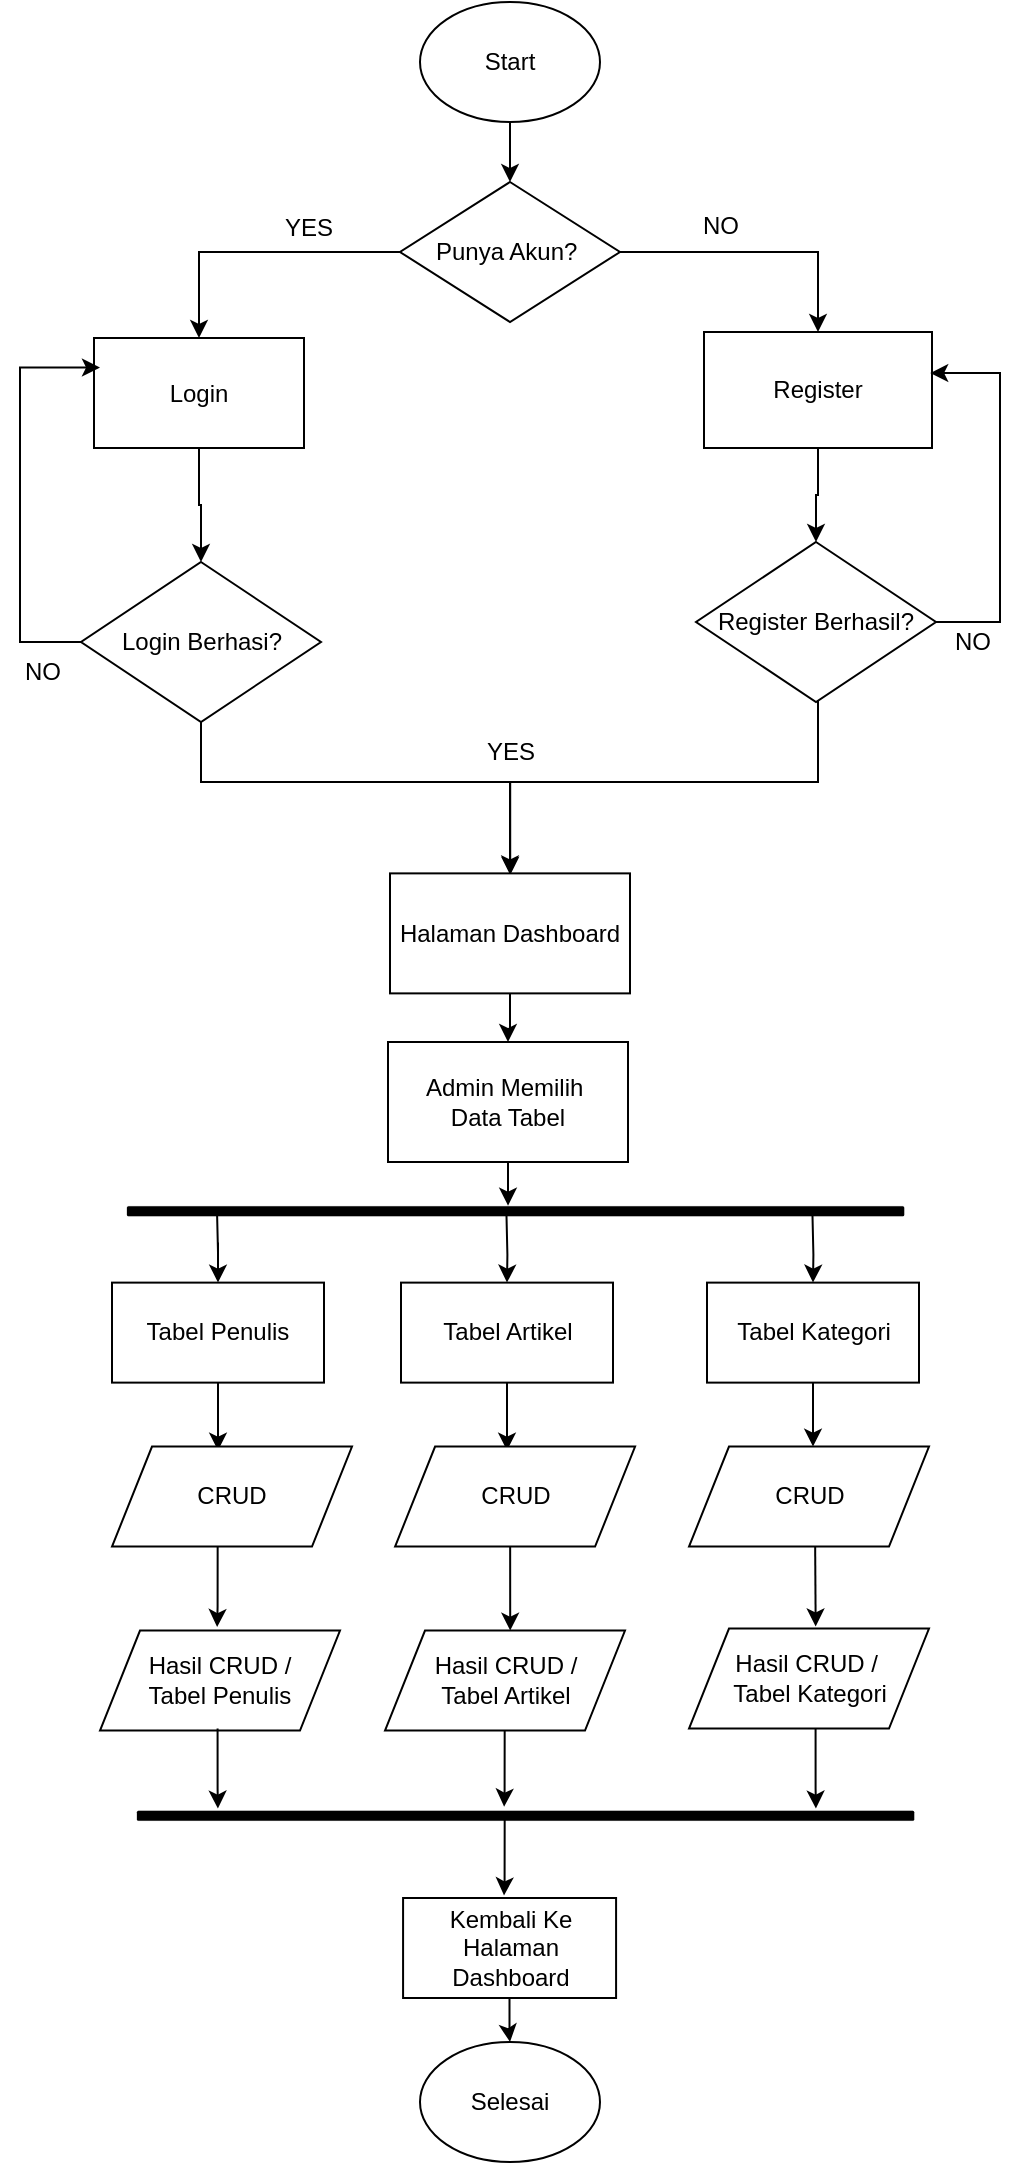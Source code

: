 <mxfile version="24.4.13" type="github">
  <diagram id="C5RBs43oDa-KdzZeNtuy" name="Page-1">
    <mxGraphModel dx="849" dy="531" grid="1" gridSize="10" guides="1" tooltips="1" connect="1" arrows="1" fold="1" page="1" pageScale="1" pageWidth="827" pageHeight="1169" math="0" shadow="0">
      <root>
        <mxCell id="WIyWlLk6GJQsqaUBKTNV-0" />
        <mxCell id="WIyWlLk6GJQsqaUBKTNV-1" parent="WIyWlLk6GJQsqaUBKTNV-0" />
        <mxCell id="f-X-oOXz8kQgfOrzTP2Q-2" value="" style="edgeStyle=orthogonalEdgeStyle;rounded=0;orthogonalLoop=1;jettySize=auto;html=1;" parent="WIyWlLk6GJQsqaUBKTNV-1" source="f-X-oOXz8kQgfOrzTP2Q-0" target="f-X-oOXz8kQgfOrzTP2Q-3" edge="1">
          <mxGeometry relative="1" as="geometry">
            <mxPoint x="335" y="150" as="targetPoint" />
          </mxGeometry>
        </mxCell>
        <mxCell id="f-X-oOXz8kQgfOrzTP2Q-0" value="Start" style="ellipse;whiteSpace=wrap;html=1;" parent="WIyWlLk6GJQsqaUBKTNV-1" vertex="1">
          <mxGeometry x="290" y="50" width="90" height="60" as="geometry" />
        </mxCell>
        <mxCell id="f-X-oOXz8kQgfOrzTP2Q-5" value="" style="edgeStyle=orthogonalEdgeStyle;rounded=0;orthogonalLoop=1;jettySize=auto;html=1;" parent="WIyWlLk6GJQsqaUBKTNV-1" source="f-X-oOXz8kQgfOrzTP2Q-3" target="f-X-oOXz8kQgfOrzTP2Q-4" edge="1">
          <mxGeometry relative="1" as="geometry" />
        </mxCell>
        <mxCell id="f-X-oOXz8kQgfOrzTP2Q-7" value="" style="edgeStyle=orthogonalEdgeStyle;rounded=0;orthogonalLoop=1;jettySize=auto;html=1;" parent="WIyWlLk6GJQsqaUBKTNV-1" source="f-X-oOXz8kQgfOrzTP2Q-3" target="f-X-oOXz8kQgfOrzTP2Q-6" edge="1">
          <mxGeometry relative="1" as="geometry" />
        </mxCell>
        <mxCell id="f-X-oOXz8kQgfOrzTP2Q-3" value="Punya Akun?&amp;nbsp;" style="rhombus;whiteSpace=wrap;html=1;" parent="WIyWlLk6GJQsqaUBKTNV-1" vertex="1">
          <mxGeometry x="280" y="140" width="110" height="70" as="geometry" />
        </mxCell>
        <mxCell id="f-X-oOXz8kQgfOrzTP2Q-21" value="" style="edgeStyle=orthogonalEdgeStyle;rounded=0;orthogonalLoop=1;jettySize=auto;html=1;" parent="WIyWlLk6GJQsqaUBKTNV-1" source="f-X-oOXz8kQgfOrzTP2Q-4" target="WjMMoIh0oMpXKdFlW6NF-5" edge="1">
          <mxGeometry relative="1" as="geometry">
            <mxPoint x="182.5" y="330" as="targetPoint" />
          </mxGeometry>
        </mxCell>
        <mxCell id="f-X-oOXz8kQgfOrzTP2Q-4" value="Login" style="whiteSpace=wrap;html=1;" parent="WIyWlLk6GJQsqaUBKTNV-1" vertex="1">
          <mxGeometry x="127" y="218" width="105" height="55" as="geometry" />
        </mxCell>
        <mxCell id="f-X-oOXz8kQgfOrzTP2Q-11" value="" style="edgeStyle=orthogonalEdgeStyle;rounded=0;orthogonalLoop=1;jettySize=auto;html=1;" parent="WIyWlLk6GJQsqaUBKTNV-1" source="f-X-oOXz8kQgfOrzTP2Q-6" target="WjMMoIh0oMpXKdFlW6NF-4" edge="1">
          <mxGeometry relative="1" as="geometry">
            <mxPoint x="489.485" y="330" as="targetPoint" />
          </mxGeometry>
        </mxCell>
        <mxCell id="f-X-oOXz8kQgfOrzTP2Q-6" value="Register" style="whiteSpace=wrap;html=1;" parent="WIyWlLk6GJQsqaUBKTNV-1" vertex="1">
          <mxGeometry x="432" y="215" width="114" height="58" as="geometry" />
        </mxCell>
        <mxCell id="f-X-oOXz8kQgfOrzTP2Q-8" value="YES" style="text;html=1;align=center;verticalAlign=middle;resizable=0;points=[];autosize=1;strokeColor=none;fillColor=none;" parent="WIyWlLk6GJQsqaUBKTNV-1" vertex="1">
          <mxGeometry x="209" y="148" width="50" height="30" as="geometry" />
        </mxCell>
        <mxCell id="f-X-oOXz8kQgfOrzTP2Q-9" value="NO" style="text;html=1;align=center;verticalAlign=middle;resizable=0;points=[];autosize=1;strokeColor=none;fillColor=none;" parent="WIyWlLk6GJQsqaUBKTNV-1" vertex="1">
          <mxGeometry x="420" y="147" width="40" height="30" as="geometry" />
        </mxCell>
        <mxCell id="f-X-oOXz8kQgfOrzTP2Q-32" style="edgeStyle=orthogonalEdgeStyle;rounded=0;orthogonalLoop=1;jettySize=auto;html=1;exitX=0.48;exitY=0.979;exitDx=0;exitDy=0;exitPerimeter=0;" parent="WIyWlLk6GJQsqaUBKTNV-1" source="WjMMoIh0oMpXKdFlW6NF-4" target="f-X-oOXz8kQgfOrzTP2Q-25" edge="1">
          <mxGeometry relative="1" as="geometry">
            <mxPoint x="489" y="420" as="sourcePoint" />
            <Array as="points">
              <mxPoint x="489" y="398" />
              <mxPoint x="489" y="440" />
              <mxPoint x="335" y="440" />
            </Array>
          </mxGeometry>
        </mxCell>
        <mxCell id="f-X-oOXz8kQgfOrzTP2Q-18" style="edgeStyle=orthogonalEdgeStyle;rounded=0;orthogonalLoop=1;jettySize=auto;html=1;entryX=0.992;entryY=0.354;entryDx=0;entryDy=0;entryPerimeter=0;" parent="WIyWlLk6GJQsqaUBKTNV-1" source="WjMMoIh0oMpXKdFlW6NF-4" target="f-X-oOXz8kQgfOrzTP2Q-6" edge="1">
          <mxGeometry relative="1" as="geometry">
            <Array as="points">
              <mxPoint x="580" y="360" />
              <mxPoint x="580" y="236" />
            </Array>
            <mxPoint x="550" y="360" as="sourcePoint" />
          </mxGeometry>
        </mxCell>
        <mxCell id="f-X-oOXz8kQgfOrzTP2Q-19" value="NO" style="text;html=1;align=center;verticalAlign=middle;resizable=0;points=[];autosize=1;strokeColor=none;fillColor=none;" parent="WIyWlLk6GJQsqaUBKTNV-1" vertex="1">
          <mxGeometry x="546" y="355" width="40" height="30" as="geometry" />
        </mxCell>
        <mxCell id="f-X-oOXz8kQgfOrzTP2Q-22" style="edgeStyle=orthogonalEdgeStyle;rounded=0;orthogonalLoop=1;jettySize=auto;html=1;exitX=0;exitY=0.5;exitDx=0;exitDy=0;entryX=0;entryY=0.25;entryDx=0;entryDy=0;" parent="WIyWlLk6GJQsqaUBKTNV-1" edge="1" source="WjMMoIh0oMpXKdFlW6NF-5">
          <mxGeometry relative="1" as="geometry">
            <mxPoint x="122.5" y="361" as="sourcePoint" />
            <mxPoint x="130" y="232.75" as="targetPoint" />
            <Array as="points">
              <mxPoint x="90" y="370" />
              <mxPoint x="90" y="233" />
            </Array>
          </mxGeometry>
        </mxCell>
        <mxCell id="f-X-oOXz8kQgfOrzTP2Q-29" style="edgeStyle=orthogonalEdgeStyle;rounded=0;orthogonalLoop=1;jettySize=auto;html=1;entryX=0.501;entryY=0.013;entryDx=0;entryDy=0;entryPerimeter=0;exitX=0.5;exitY=1;exitDx=0;exitDy=0;" parent="WIyWlLk6GJQsqaUBKTNV-1" source="WjMMoIh0oMpXKdFlW6NF-5" target="f-X-oOXz8kQgfOrzTP2Q-25" edge="1">
          <mxGeometry relative="1" as="geometry">
            <mxPoint x="180" y="420" as="sourcePoint" />
            <Array as="points">
              <mxPoint x="180" y="410" />
              <mxPoint x="180" y="440" />
              <mxPoint x="335" y="440" />
            </Array>
          </mxGeometry>
        </mxCell>
        <mxCell id="f-X-oOXz8kQgfOrzTP2Q-34" value="" style="edgeStyle=orthogonalEdgeStyle;rounded=0;orthogonalLoop=1;jettySize=auto;html=1;" parent="WIyWlLk6GJQsqaUBKTNV-1" source="f-X-oOXz8kQgfOrzTP2Q-25" target="f-X-oOXz8kQgfOrzTP2Q-33" edge="1">
          <mxGeometry relative="1" as="geometry" />
        </mxCell>
        <mxCell id="f-X-oOXz8kQgfOrzTP2Q-25" value="Halaman Dashboard" style="whiteSpace=wrap;html=1;" parent="WIyWlLk6GJQsqaUBKTNV-1" vertex="1">
          <mxGeometry x="275" y="485.69" width="120" height="60" as="geometry" />
        </mxCell>
        <mxCell id="f-X-oOXz8kQgfOrzTP2Q-30" value="YES" style="text;html=1;align=center;verticalAlign=middle;resizable=0;points=[];autosize=1;strokeColor=none;fillColor=none;" parent="WIyWlLk6GJQsqaUBKTNV-1" vertex="1">
          <mxGeometry x="310" y="410" width="50" height="30" as="geometry" />
        </mxCell>
        <mxCell id="f-X-oOXz8kQgfOrzTP2Q-36" value="" style="edgeStyle=orthogonalEdgeStyle;rounded=0;orthogonalLoop=1;jettySize=auto;html=1;" parent="WIyWlLk6GJQsqaUBKTNV-1" source="f-X-oOXz8kQgfOrzTP2Q-33" target="f-X-oOXz8kQgfOrzTP2Q-35" edge="1">
          <mxGeometry relative="1" as="geometry">
            <Array as="points">
              <mxPoint x="340" y="680" />
              <mxPoint x="340" y="680" />
            </Array>
          </mxGeometry>
        </mxCell>
        <mxCell id="f-X-oOXz8kQgfOrzTP2Q-33" value="Admin Memilih&amp;nbsp;&lt;div&gt;Data Tabel&lt;/div&gt;" style="whiteSpace=wrap;html=1;" parent="WIyWlLk6GJQsqaUBKTNV-1" vertex="1">
          <mxGeometry x="274" y="570" width="120" height="60" as="geometry" />
        </mxCell>
        <mxCell id="f-X-oOXz8kQgfOrzTP2Q-35" value="" style="html=1;points=[];perimeter=orthogonalPerimeter;fillColor=strokeColor;rotation=90;strokeWidth=0;rounded=1;" parent="WIyWlLk6GJQsqaUBKTNV-1" vertex="1">
          <mxGeometry x="335.04" y="460" width="5" height="388.66" as="geometry" />
        </mxCell>
        <mxCell id="f-X-oOXz8kQgfOrzTP2Q-40" value="" style="edgeStyle=orthogonalEdgeStyle;rounded=0;orthogonalLoop=1;jettySize=auto;html=1;" parent="WIyWlLk6GJQsqaUBKTNV-1" target="f-X-oOXz8kQgfOrzTP2Q-44" edge="1">
          <mxGeometry relative="1" as="geometry">
            <mxPoint x="188.5" y="654.31" as="sourcePoint" />
            <mxPoint x="188.5" y="684.31" as="targetPoint" />
            <Array as="points" />
          </mxGeometry>
        </mxCell>
        <mxCell id="f-X-oOXz8kQgfOrzTP2Q-41" value="" style="edgeStyle=orthogonalEdgeStyle;rounded=0;orthogonalLoop=1;jettySize=auto;html=1;" parent="WIyWlLk6GJQsqaUBKTNV-1" target="f-X-oOXz8kQgfOrzTP2Q-45" edge="1">
          <mxGeometry relative="1" as="geometry">
            <mxPoint x="333.21" y="655.31" as="sourcePoint" />
            <mxPoint x="333.5" y="694.31" as="targetPoint" />
            <Array as="points" />
          </mxGeometry>
        </mxCell>
        <mxCell id="f-X-oOXz8kQgfOrzTP2Q-42" value="" style="edgeStyle=orthogonalEdgeStyle;rounded=0;orthogonalLoop=1;jettySize=auto;html=1;" parent="WIyWlLk6GJQsqaUBKTNV-1" target="f-X-oOXz8kQgfOrzTP2Q-46" edge="1">
          <mxGeometry relative="1" as="geometry">
            <mxPoint x="486.21" y="655.31" as="sourcePoint" />
            <mxPoint x="486.5" y="694.31" as="targetPoint" />
            <Array as="points" />
          </mxGeometry>
        </mxCell>
        <mxCell id="f-X-oOXz8kQgfOrzTP2Q-48" value="" style="edgeStyle=orthogonalEdgeStyle;rounded=0;orthogonalLoop=1;jettySize=auto;html=1;" parent="WIyWlLk6GJQsqaUBKTNV-1" source="f-X-oOXz8kQgfOrzTP2Q-44" edge="1">
          <mxGeometry relative="1" as="geometry">
            <mxPoint x="189.0" y="774.31" as="targetPoint" />
          </mxGeometry>
        </mxCell>
        <mxCell id="f-X-oOXz8kQgfOrzTP2Q-44" value="Tabel Penulis" style="rounded=0;whiteSpace=wrap;html=1;" parent="WIyWlLk6GJQsqaUBKTNV-1" vertex="1">
          <mxGeometry x="136" y="690.31" width="106" height="50" as="geometry" />
        </mxCell>
        <mxCell id="f-X-oOXz8kQgfOrzTP2Q-51" value="" style="edgeStyle=orthogonalEdgeStyle;rounded=0;orthogonalLoop=1;jettySize=auto;html=1;" parent="WIyWlLk6GJQsqaUBKTNV-1" source="f-X-oOXz8kQgfOrzTP2Q-45" edge="1">
          <mxGeometry relative="1" as="geometry">
            <mxPoint x="333.5" y="774.31" as="targetPoint" />
          </mxGeometry>
        </mxCell>
        <mxCell id="f-X-oOXz8kQgfOrzTP2Q-45" value="Tabel Artikel" style="rounded=0;whiteSpace=wrap;html=1;" parent="WIyWlLk6GJQsqaUBKTNV-1" vertex="1">
          <mxGeometry x="280.5" y="690.31" width="106" height="50" as="geometry" />
        </mxCell>
        <mxCell id="f-X-oOXz8kQgfOrzTP2Q-52" value="" style="edgeStyle=orthogonalEdgeStyle;rounded=0;orthogonalLoop=1;jettySize=auto;html=1;" parent="WIyWlLk6GJQsqaUBKTNV-1" source="f-X-oOXz8kQgfOrzTP2Q-46" edge="1">
          <mxGeometry relative="1" as="geometry">
            <mxPoint x="486.5" y="772.31" as="targetPoint" />
          </mxGeometry>
        </mxCell>
        <mxCell id="f-X-oOXz8kQgfOrzTP2Q-46" value="Tabel Kategori" style="rounded=0;whiteSpace=wrap;html=1;" parent="WIyWlLk6GJQsqaUBKTNV-1" vertex="1">
          <mxGeometry x="433.5" y="690.31" width="106" height="50" as="geometry" />
        </mxCell>
        <mxCell id="f-X-oOXz8kQgfOrzTP2Q-55" value="" style="edgeStyle=orthogonalEdgeStyle;rounded=0;orthogonalLoop=1;jettySize=auto;html=1;" parent="WIyWlLk6GJQsqaUBKTNV-1" target="f-X-oOXz8kQgfOrzTP2Q-66" edge="1">
          <mxGeometry relative="1" as="geometry">
            <mxPoint x="335.08" y="822.31" as="sourcePoint" />
            <mxPoint x="335.139" y="860.715" as="targetPoint" />
            <Array as="points">
              <mxPoint x="335.5" y="854.31" />
              <mxPoint x="335.5" y="854.31" />
            </Array>
          </mxGeometry>
        </mxCell>
        <mxCell id="f-X-oOXz8kQgfOrzTP2Q-56" value="" style="edgeStyle=orthogonalEdgeStyle;rounded=0;orthogonalLoop=1;jettySize=auto;html=1;entryX=0.215;entryY=0.121;entryDx=0;entryDy=0;entryPerimeter=0;" parent="WIyWlLk6GJQsqaUBKTNV-1" edge="1">
          <mxGeometry relative="1" as="geometry">
            <mxPoint x="487.58" y="822.31" as="sourcePoint" />
            <mxPoint x="487.842" y="862.215" as="targetPoint" />
            <Array as="points" />
          </mxGeometry>
        </mxCell>
        <mxCell id="f-X-oOXz8kQgfOrzTP2Q-59" value="CRUD" style="shape=parallelogram;perimeter=parallelogramPerimeter;whiteSpace=wrap;html=1;fixedSize=1;" parent="WIyWlLk6GJQsqaUBKTNV-1" vertex="1">
          <mxGeometry x="277.54" y="772.31" width="120" height="50" as="geometry" />
        </mxCell>
        <mxCell id="f-X-oOXz8kQgfOrzTP2Q-60" value="CRUD" style="shape=parallelogram;perimeter=parallelogramPerimeter;whiteSpace=wrap;html=1;fixedSize=1;" parent="WIyWlLk6GJQsqaUBKTNV-1" vertex="1">
          <mxGeometry x="424.5" y="772.31" width="120" height="50" as="geometry" />
        </mxCell>
        <mxCell id="f-X-oOXz8kQgfOrzTP2Q-61" value="CRUD" style="shape=parallelogram;perimeter=parallelogramPerimeter;whiteSpace=wrap;html=1;fixedSize=1;" parent="WIyWlLk6GJQsqaUBKTNV-1" vertex="1">
          <mxGeometry x="136" y="772.31" width="120" height="50" as="geometry" />
        </mxCell>
        <mxCell id="f-X-oOXz8kQgfOrzTP2Q-64" value="" style="edgeStyle=orthogonalEdgeStyle;rounded=0;orthogonalLoop=1;jettySize=auto;html=1;entryX=0.274;entryY=0.891;entryDx=0;entryDy=0;entryPerimeter=0;" parent="WIyWlLk6GJQsqaUBKTNV-1" edge="1">
          <mxGeometry relative="1" as="geometry">
            <mxPoint x="188.83" y="822.31" as="sourcePoint" />
            <mxPoint x="188.574" y="862.51" as="targetPoint" />
            <Array as="points">
              <mxPoint x="188.5" y="852.31" />
            </Array>
          </mxGeometry>
        </mxCell>
        <mxCell id="f-X-oOXz8kQgfOrzTP2Q-65" value="Hasil CRUD /&lt;div&gt;Tabel Penulis&lt;/div&gt;" style="shape=parallelogram;perimeter=parallelogramPerimeter;whiteSpace=wrap;html=1;fixedSize=1;" parent="WIyWlLk6GJQsqaUBKTNV-1" vertex="1">
          <mxGeometry x="130" y="864.31" width="120" height="50" as="geometry" />
        </mxCell>
        <mxCell id="f-X-oOXz8kQgfOrzTP2Q-66" value="Hasil CRUD /&lt;div&gt;Tabel Artikel&lt;/div&gt;" style="shape=parallelogram;perimeter=parallelogramPerimeter;whiteSpace=wrap;html=1;fixedSize=1;" parent="WIyWlLk6GJQsqaUBKTNV-1" vertex="1">
          <mxGeometry x="272.5" y="864.31" width="120" height="50" as="geometry" />
        </mxCell>
        <mxCell id="f-X-oOXz8kQgfOrzTP2Q-67" value="Hasil CRUD /&amp;nbsp;&lt;div&gt;Tabel Kategori&lt;/div&gt;" style="shape=parallelogram;perimeter=parallelogramPerimeter;whiteSpace=wrap;html=1;fixedSize=1;" parent="WIyWlLk6GJQsqaUBKTNV-1" vertex="1">
          <mxGeometry x="424.5" y="863.31" width="120" height="50" as="geometry" />
        </mxCell>
        <mxCell id="f-X-oOXz8kQgfOrzTP2Q-70" value="" style="edgeStyle=orthogonalEdgeStyle;rounded=0;orthogonalLoop=1;jettySize=auto;html=1;entryX=-0.366;entryY=0.527;entryDx=0;entryDy=0;entryPerimeter=0;" parent="WIyWlLk6GJQsqaUBKTNV-1" target="f-X-oOXz8kQgfOrzTP2Q-72" edge="1">
          <mxGeometry relative="1" as="geometry">
            <mxPoint x="332.34" y="914.31" as="sourcePoint" />
            <mxPoint x="332.084" y="954.51" as="targetPoint" />
            <Array as="points">
              <mxPoint x="332.5" y="944.31" />
            </Array>
          </mxGeometry>
        </mxCell>
        <mxCell id="f-X-oOXz8kQgfOrzTP2Q-72" value="" style="html=1;points=[];perimeter=orthogonalPerimeter;fillColor=strokeColor;rotation=90;strokeWidth=0;rounded=1;" parent="WIyWlLk6GJQsqaUBKTNV-1" vertex="1">
          <mxGeometry x="340.04" y="762.31" width="5" height="388.66" as="geometry" />
        </mxCell>
        <mxCell id="f-X-oOXz8kQgfOrzTP2Q-73" value="" style="edgeStyle=orthogonalEdgeStyle;rounded=0;orthogonalLoop=1;jettySize=auto;html=1;entryX=-0.366;entryY=0.527;entryDx=0;entryDy=0;entryPerimeter=0;" parent="WIyWlLk6GJQsqaUBKTNV-1" edge="1">
          <mxGeometry relative="1" as="geometry">
            <mxPoint x="487.79" y="913.31" as="sourcePoint" />
            <mxPoint x="487.95" y="953.31" as="targetPoint" />
            <Array as="points">
              <mxPoint x="487.95" y="943.31" />
            </Array>
          </mxGeometry>
        </mxCell>
        <mxCell id="f-X-oOXz8kQgfOrzTP2Q-74" value="" style="edgeStyle=orthogonalEdgeStyle;rounded=0;orthogonalLoop=1;jettySize=auto;html=1;entryX=-0.366;entryY=0.527;entryDx=0;entryDy=0;entryPerimeter=0;" parent="WIyWlLk6GJQsqaUBKTNV-1" edge="1">
          <mxGeometry relative="1" as="geometry">
            <mxPoint x="188.79" y="913.31" as="sourcePoint" />
            <mxPoint x="188.95" y="953.31" as="targetPoint" />
            <Array as="points">
              <mxPoint x="188.95" y="943.31" />
            </Array>
          </mxGeometry>
        </mxCell>
        <mxCell id="f-X-oOXz8kQgfOrzTP2Q-77" value="" style="edgeStyle=orthogonalEdgeStyle;rounded=0;orthogonalLoop=1;jettySize=auto;html=1;entryX=-0.366;entryY=0.527;entryDx=0;entryDy=0;entryPerimeter=0;" parent="WIyWlLk6GJQsqaUBKTNV-1" edge="1">
          <mxGeometry relative="1" as="geometry">
            <mxPoint x="332.34" y="959" as="sourcePoint" />
            <mxPoint x="332" y="996.69" as="targetPoint" />
            <Array as="points">
              <mxPoint x="332.5" y="989" />
            </Array>
          </mxGeometry>
        </mxCell>
        <mxCell id="f-X-oOXz8kQgfOrzTP2Q-80" value="" style="edgeStyle=orthogonalEdgeStyle;rounded=0;orthogonalLoop=1;jettySize=auto;html=1;" parent="WIyWlLk6GJQsqaUBKTNV-1" source="f-X-oOXz8kQgfOrzTP2Q-78" target="f-X-oOXz8kQgfOrzTP2Q-79" edge="1">
          <mxGeometry relative="1" as="geometry" />
        </mxCell>
        <mxCell id="f-X-oOXz8kQgfOrzTP2Q-78" value="&lt;div&gt;Kembali Ke&lt;/div&gt;Halaman Dashboard" style="whiteSpace=wrap;html=1;" parent="WIyWlLk6GJQsqaUBKTNV-1" vertex="1">
          <mxGeometry x="281.54" y="998" width="106.5" height="50" as="geometry" />
        </mxCell>
        <mxCell id="f-X-oOXz8kQgfOrzTP2Q-79" value="Selesai" style="ellipse;whiteSpace=wrap;html=1;" parent="WIyWlLk6GJQsqaUBKTNV-1" vertex="1">
          <mxGeometry x="290" y="1070" width="90" height="60" as="geometry" />
        </mxCell>
        <mxCell id="WjMMoIh0oMpXKdFlW6NF-4" value="Register Berhasil?" style="rhombus;whiteSpace=wrap;html=1;" vertex="1" parent="WIyWlLk6GJQsqaUBKTNV-1">
          <mxGeometry x="428" y="320" width="120" height="80" as="geometry" />
        </mxCell>
        <mxCell id="WjMMoIh0oMpXKdFlW6NF-5" value="Login Berhasi?" style="rhombus;whiteSpace=wrap;html=1;" vertex="1" parent="WIyWlLk6GJQsqaUBKTNV-1">
          <mxGeometry x="120.5" y="330" width="120" height="80" as="geometry" />
        </mxCell>
        <mxCell id="WjMMoIh0oMpXKdFlW6NF-6" value="NO" style="text;html=1;align=center;verticalAlign=middle;resizable=0;points=[];autosize=1;strokeColor=none;fillColor=none;" vertex="1" parent="WIyWlLk6GJQsqaUBKTNV-1">
          <mxGeometry x="80.5" y="370" width="40" height="30" as="geometry" />
        </mxCell>
      </root>
    </mxGraphModel>
  </diagram>
</mxfile>
